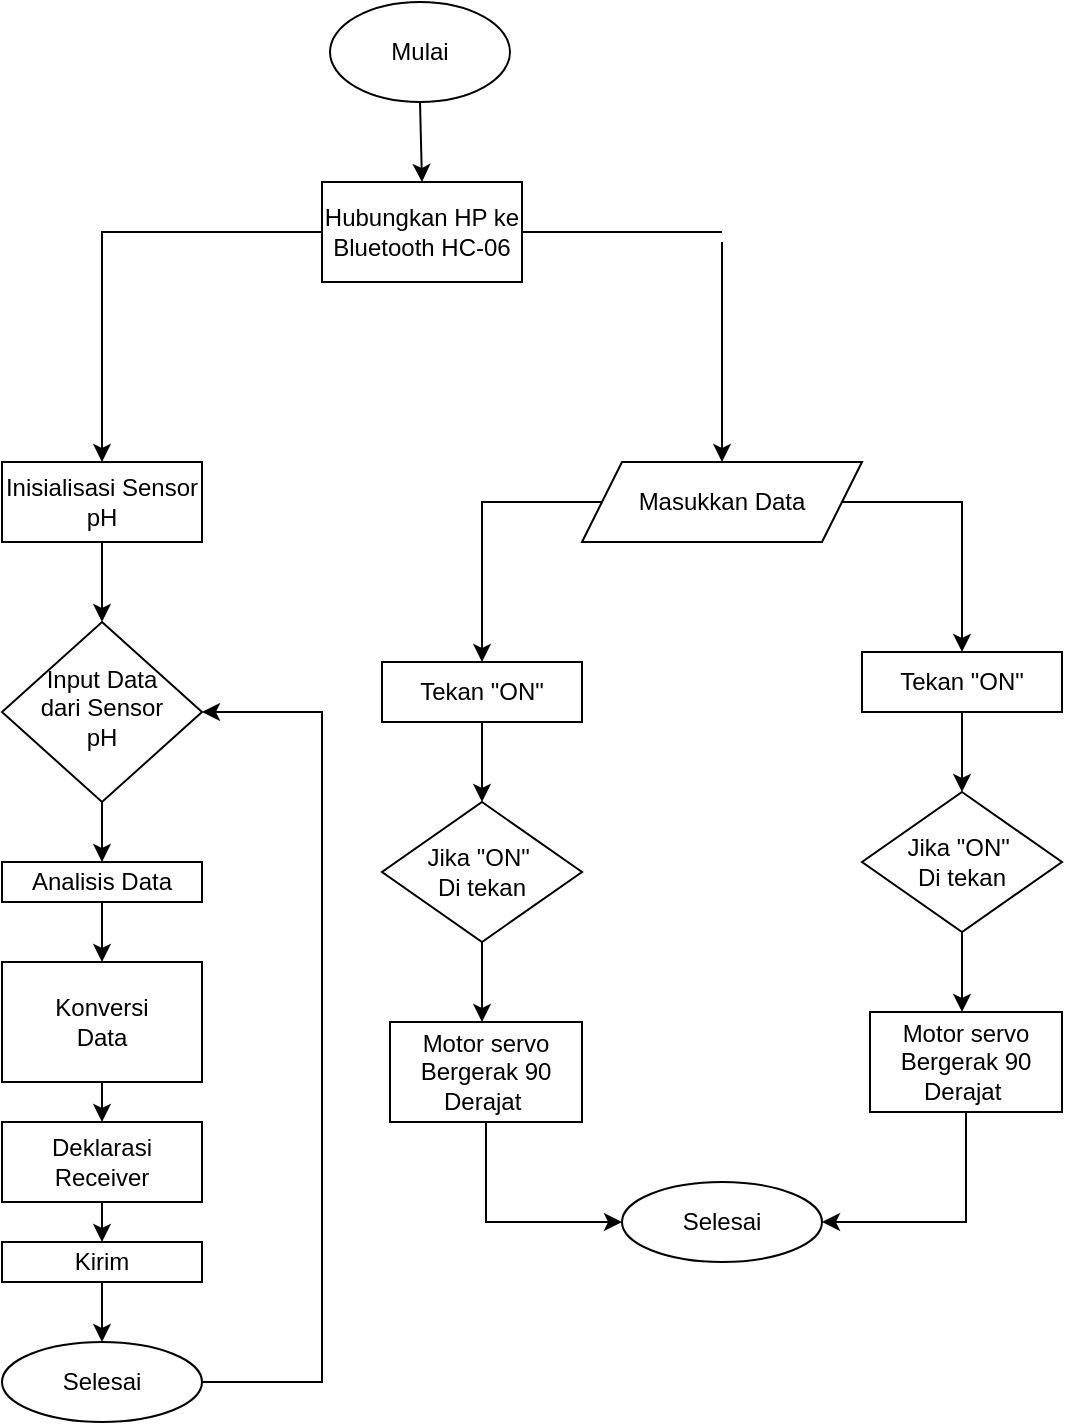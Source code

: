 <mxfile version="16.1.4" type="github">
  <diagram id="C5RBs43oDa-KdzZeNtuy" name="Page-1">
    <mxGraphModel dx="868" dy="393" grid="1" gridSize="10" guides="1" tooltips="1" connect="1" arrows="1" fold="1" page="1" pageScale="1" pageWidth="827" pageHeight="1169" math="0" shadow="0">
      <root>
        <mxCell id="WIyWlLk6GJQsqaUBKTNV-0" />
        <mxCell id="WIyWlLk6GJQsqaUBKTNV-1" parent="WIyWlLk6GJQsqaUBKTNV-0" />
        <mxCell id="WIyWlLk6GJQsqaUBKTNV-6" value="Input Data &lt;br&gt;dari Sensor&lt;br&gt;pH" style="rhombus;whiteSpace=wrap;html=1;shadow=0;fontFamily=Helvetica;fontSize=12;align=center;strokeWidth=1;spacing=6;spacingTop=-4;" parent="WIyWlLk6GJQsqaUBKTNV-1" vertex="1">
          <mxGeometry x="160" y="390" width="100" height="90" as="geometry" />
        </mxCell>
        <mxCell id="vDdEp4xboGbFdGhR_zUG-0" value="Mulai" style="ellipse;whiteSpace=wrap;html=1;" parent="WIyWlLk6GJQsqaUBKTNV-1" vertex="1">
          <mxGeometry x="324" y="80" width="90" height="50" as="geometry" />
        </mxCell>
        <mxCell id="vDdEp4xboGbFdGhR_zUG-1" value="Inisialisasi Sensor&lt;br&gt;pH" style="rounded=0;whiteSpace=wrap;html=1;" parent="WIyWlLk6GJQsqaUBKTNV-1" vertex="1">
          <mxGeometry x="160" y="310" width="100" height="40" as="geometry" />
        </mxCell>
        <mxCell id="vDdEp4xboGbFdGhR_zUG-3" value="" style="endArrow=classic;html=1;rounded=0;entryX=0.5;entryY=0;entryDx=0;entryDy=0;exitX=0;exitY=0.5;exitDx=0;exitDy=0;" parent="WIyWlLk6GJQsqaUBKTNV-1" source="vDdEp4xboGbFdGhR_zUG-16" target="vDdEp4xboGbFdGhR_zUG-1" edge="1">
          <mxGeometry width="50" height="50" relative="1" as="geometry">
            <mxPoint x="370" y="230" as="sourcePoint" />
            <mxPoint x="300" y="380" as="targetPoint" />
            <Array as="points">
              <mxPoint x="210" y="195" />
              <mxPoint x="210" y="260" />
              <mxPoint x="210" y="270" />
            </Array>
          </mxGeometry>
        </mxCell>
        <mxCell id="vDdEp4xboGbFdGhR_zUG-4" value="" style="endArrow=classic;html=1;rounded=0;exitX=0.5;exitY=1;exitDx=0;exitDy=0;entryX=0.5;entryY=0;entryDx=0;entryDy=0;" parent="WIyWlLk6GJQsqaUBKTNV-1" source="vDdEp4xboGbFdGhR_zUG-1" target="WIyWlLk6GJQsqaUBKTNV-6" edge="1">
          <mxGeometry width="50" height="50" relative="1" as="geometry">
            <mxPoint x="250" y="500" as="sourcePoint" />
            <mxPoint x="300" y="450" as="targetPoint" />
          </mxGeometry>
        </mxCell>
        <mxCell id="vDdEp4xboGbFdGhR_zUG-5" value="Analisis Data" style="rounded=0;whiteSpace=wrap;html=1;" parent="WIyWlLk6GJQsqaUBKTNV-1" vertex="1">
          <mxGeometry x="160" y="510" width="100" height="20" as="geometry" />
        </mxCell>
        <mxCell id="vDdEp4xboGbFdGhR_zUG-6" value="" style="endArrow=classic;html=1;rounded=0;exitX=0.5;exitY=1;exitDx=0;exitDy=0;entryX=0.5;entryY=0;entryDx=0;entryDy=0;" parent="WIyWlLk6GJQsqaUBKTNV-1" source="WIyWlLk6GJQsqaUBKTNV-6" target="vDdEp4xboGbFdGhR_zUG-5" edge="1">
          <mxGeometry width="50" height="50" relative="1" as="geometry">
            <mxPoint x="260" y="450" as="sourcePoint" />
            <mxPoint x="310" y="400" as="targetPoint" />
          </mxGeometry>
        </mxCell>
        <mxCell id="vDdEp4xboGbFdGhR_zUG-8" value="Konversi&lt;br&gt;Data" style="rounded=0;whiteSpace=wrap;html=1;" parent="WIyWlLk6GJQsqaUBKTNV-1" vertex="1">
          <mxGeometry x="160" y="560" width="100" height="60" as="geometry" />
        </mxCell>
        <mxCell id="vDdEp4xboGbFdGhR_zUG-9" value="Deklarasi Receiver" style="rounded=0;whiteSpace=wrap;html=1;" parent="WIyWlLk6GJQsqaUBKTNV-1" vertex="1">
          <mxGeometry x="160" y="640" width="100" height="40" as="geometry" />
        </mxCell>
        <mxCell id="vDdEp4xboGbFdGhR_zUG-10" value="Kirim" style="rounded=0;whiteSpace=wrap;html=1;" parent="WIyWlLk6GJQsqaUBKTNV-1" vertex="1">
          <mxGeometry x="160" y="700" width="100" height="20" as="geometry" />
        </mxCell>
        <mxCell id="vDdEp4xboGbFdGhR_zUG-11" value="Selesai" style="ellipse;whiteSpace=wrap;html=1;" parent="WIyWlLk6GJQsqaUBKTNV-1" vertex="1">
          <mxGeometry x="160" y="750" width="100" height="40" as="geometry" />
        </mxCell>
        <mxCell id="vDdEp4xboGbFdGhR_zUG-12" value="" style="endArrow=classic;html=1;rounded=0;exitX=0.5;exitY=1;exitDx=0;exitDy=0;entryX=0.5;entryY=0;entryDx=0;entryDy=0;" parent="WIyWlLk6GJQsqaUBKTNV-1" source="vDdEp4xboGbFdGhR_zUG-5" target="vDdEp4xboGbFdGhR_zUG-8" edge="1">
          <mxGeometry width="50" height="50" relative="1" as="geometry">
            <mxPoint x="200" y="610" as="sourcePoint" />
            <mxPoint x="250" y="560" as="targetPoint" />
          </mxGeometry>
        </mxCell>
        <mxCell id="vDdEp4xboGbFdGhR_zUG-13" value="" style="endArrow=classic;html=1;rounded=0;entryX=0.5;entryY=0;entryDx=0;entryDy=0;" parent="WIyWlLk6GJQsqaUBKTNV-1" target="vDdEp4xboGbFdGhR_zUG-9" edge="1">
          <mxGeometry width="50" height="50" relative="1" as="geometry">
            <mxPoint x="210" y="620" as="sourcePoint" />
            <mxPoint x="250" y="560" as="targetPoint" />
          </mxGeometry>
        </mxCell>
        <mxCell id="vDdEp4xboGbFdGhR_zUG-14" value="" style="endArrow=classic;html=1;rounded=0;exitX=0.5;exitY=1;exitDx=0;exitDy=0;entryX=0.5;entryY=0;entryDx=0;entryDy=0;" parent="WIyWlLk6GJQsqaUBKTNV-1" source="vDdEp4xboGbFdGhR_zUG-9" target="vDdEp4xboGbFdGhR_zUG-10" edge="1">
          <mxGeometry width="50" height="50" relative="1" as="geometry">
            <mxPoint x="200" y="610" as="sourcePoint" />
            <mxPoint x="210" y="690" as="targetPoint" />
          </mxGeometry>
        </mxCell>
        <mxCell id="vDdEp4xboGbFdGhR_zUG-15" value="" style="endArrow=classic;html=1;rounded=0;exitX=0.5;exitY=1;exitDx=0;exitDy=0;" parent="WIyWlLk6GJQsqaUBKTNV-1" source="vDdEp4xboGbFdGhR_zUG-10" edge="1">
          <mxGeometry width="50" height="50" relative="1" as="geometry">
            <mxPoint x="200" y="650" as="sourcePoint" />
            <mxPoint x="210" y="750" as="targetPoint" />
          </mxGeometry>
        </mxCell>
        <mxCell id="vDdEp4xboGbFdGhR_zUG-16" value="Hubungkan HP ke&lt;br&gt;Bluetooth HC-06" style="rounded=0;whiteSpace=wrap;html=1;" parent="WIyWlLk6GJQsqaUBKTNV-1" vertex="1">
          <mxGeometry x="320" y="170" width="100" height="50" as="geometry" />
        </mxCell>
        <mxCell id="vDdEp4xboGbFdGhR_zUG-19" value="" style="endArrow=classic;html=1;rounded=0;exitX=0.5;exitY=1;exitDx=0;exitDy=0;entryX=0.5;entryY=0;entryDx=0;entryDy=0;" parent="WIyWlLk6GJQsqaUBKTNV-1" source="vDdEp4xboGbFdGhR_zUG-0" target="vDdEp4xboGbFdGhR_zUG-16" edge="1">
          <mxGeometry width="50" height="50" relative="1" as="geometry">
            <mxPoint x="340" y="280" as="sourcePoint" />
            <mxPoint x="390" y="230" as="targetPoint" />
          </mxGeometry>
        </mxCell>
        <mxCell id="vDdEp4xboGbFdGhR_zUG-20" value="" style="endArrow=none;html=1;rounded=0;exitX=1;exitY=0.5;exitDx=0;exitDy=0;" parent="WIyWlLk6GJQsqaUBKTNV-1" edge="1" source="vDdEp4xboGbFdGhR_zUG-16">
          <mxGeometry width="50" height="50" relative="1" as="geometry">
            <mxPoint x="370" y="260" as="sourcePoint" />
            <mxPoint x="520" y="195" as="targetPoint" />
          </mxGeometry>
        </mxCell>
        <mxCell id="vDdEp4xboGbFdGhR_zUG-21" value="" style="endArrow=classic;html=1;rounded=0;entryX=0.5;entryY=0;entryDx=0;entryDy=0;" parent="WIyWlLk6GJQsqaUBKTNV-1" target="vDdEp4xboGbFdGhR_zUG-22" edge="1">
          <mxGeometry width="50" height="50" relative="1" as="geometry">
            <mxPoint x="520" y="200" as="sourcePoint" />
            <mxPoint x="520" y="310" as="targetPoint" />
          </mxGeometry>
        </mxCell>
        <mxCell id="vDdEp4xboGbFdGhR_zUG-22" value="Masukkan Data" style="shape=parallelogram;perimeter=parallelogramPerimeter;whiteSpace=wrap;html=1;fixedSize=1;" parent="WIyWlLk6GJQsqaUBKTNV-1" vertex="1">
          <mxGeometry x="450" y="310" width="140" height="40" as="geometry" />
        </mxCell>
        <mxCell id="vDdEp4xboGbFdGhR_zUG-24" value="Tekan &quot;ON&quot;" style="rounded=0;whiteSpace=wrap;html=1;" parent="WIyWlLk6GJQsqaUBKTNV-1" vertex="1">
          <mxGeometry x="350" y="410" width="100" height="30" as="geometry" />
        </mxCell>
        <mxCell id="vDdEp4xboGbFdGhR_zUG-25" value="" style="endArrow=classic;html=1;rounded=0;exitX=0;exitY=0.5;exitDx=0;exitDy=0;entryX=0.5;entryY=0;entryDx=0;entryDy=0;" parent="WIyWlLk6GJQsqaUBKTNV-1" source="vDdEp4xboGbFdGhR_zUG-22" target="vDdEp4xboGbFdGhR_zUG-24" edge="1">
          <mxGeometry width="50" height="50" relative="1" as="geometry">
            <mxPoint x="370" y="400" as="sourcePoint" />
            <mxPoint x="420" y="350" as="targetPoint" />
            <Array as="points">
              <mxPoint x="400" y="330" />
            </Array>
          </mxGeometry>
        </mxCell>
        <mxCell id="vDdEp4xboGbFdGhR_zUG-26" value="" style="endArrow=classic;html=1;rounded=0;exitX=0.5;exitY=1;exitDx=0;exitDy=0;" parent="WIyWlLk6GJQsqaUBKTNV-1" source="vDdEp4xboGbFdGhR_zUG-24" target="vDdEp4xboGbFdGhR_zUG-27" edge="1">
          <mxGeometry width="50" height="50" relative="1" as="geometry">
            <mxPoint x="420" y="440" as="sourcePoint" />
            <mxPoint x="400" y="450" as="targetPoint" />
          </mxGeometry>
        </mxCell>
        <mxCell id="vDdEp4xboGbFdGhR_zUG-27" value="Jika &quot;ON&quot;&amp;nbsp;&lt;br&gt;Di tekan" style="rhombus;whiteSpace=wrap;html=1;" parent="WIyWlLk6GJQsqaUBKTNV-1" vertex="1">
          <mxGeometry x="350" y="480" width="100" height="70" as="geometry" />
        </mxCell>
        <mxCell id="vDdEp4xboGbFdGhR_zUG-28" value="" style="endArrow=classic;html=1;rounded=0;exitX=0.5;exitY=1;exitDx=0;exitDy=0;" parent="WIyWlLk6GJQsqaUBKTNV-1" source="vDdEp4xboGbFdGhR_zUG-27" edge="1">
          <mxGeometry width="50" height="50" relative="1" as="geometry">
            <mxPoint x="280" y="460" as="sourcePoint" />
            <mxPoint x="400" y="550" as="targetPoint" />
          </mxGeometry>
        </mxCell>
        <mxCell id="vDdEp4xboGbFdGhR_zUG-29" value="" style="endArrow=classic;html=1;rounded=0;exitX=0.5;exitY=1;exitDx=0;exitDy=0;" parent="WIyWlLk6GJQsqaUBKTNV-1" source="vDdEp4xboGbFdGhR_zUG-27" edge="1">
          <mxGeometry width="50" height="50" relative="1" as="geometry">
            <mxPoint x="320" y="440" as="sourcePoint" />
            <mxPoint x="400" y="590" as="targetPoint" />
          </mxGeometry>
        </mxCell>
        <mxCell id="vDdEp4xboGbFdGhR_zUG-30" value="Motor servo&lt;br&gt;Bergerak 90 Derajat&amp;nbsp;" style="rounded=0;whiteSpace=wrap;html=1;" parent="WIyWlLk6GJQsqaUBKTNV-1" vertex="1">
          <mxGeometry x="354" y="590" width="96" height="50" as="geometry" />
        </mxCell>
        <mxCell id="vDdEp4xboGbFdGhR_zUG-31" value="Selesai" style="ellipse;whiteSpace=wrap;html=1;" parent="WIyWlLk6GJQsqaUBKTNV-1" vertex="1">
          <mxGeometry x="470" y="670" width="100" height="40" as="geometry" />
        </mxCell>
        <mxCell id="vDdEp4xboGbFdGhR_zUG-32" value="" style="endArrow=classic;html=1;rounded=0;entryX=0;entryY=0.5;entryDx=0;entryDy=0;exitX=0.5;exitY=1;exitDx=0;exitDy=0;" parent="WIyWlLk6GJQsqaUBKTNV-1" source="vDdEp4xboGbFdGhR_zUG-30" target="vDdEp4xboGbFdGhR_zUG-31" edge="1">
          <mxGeometry width="50" height="50" relative="1" as="geometry">
            <mxPoint x="460" y="600" as="sourcePoint" />
            <mxPoint x="510" y="550" as="targetPoint" />
            <Array as="points">
              <mxPoint x="402" y="690" />
            </Array>
          </mxGeometry>
        </mxCell>
        <mxCell id="vDdEp4xboGbFdGhR_zUG-33" value="Tekan &quot;ON&quot;" style="rounded=0;whiteSpace=wrap;html=1;" parent="WIyWlLk6GJQsqaUBKTNV-1" vertex="1">
          <mxGeometry x="590" y="405" width="100" height="30" as="geometry" />
        </mxCell>
        <mxCell id="vDdEp4xboGbFdGhR_zUG-34" value="" style="endArrow=classic;html=1;rounded=0;exitX=0.5;exitY=1;exitDx=0;exitDy=0;" parent="WIyWlLk6GJQsqaUBKTNV-1" source="vDdEp4xboGbFdGhR_zUG-33" target="vDdEp4xboGbFdGhR_zUG-35" edge="1">
          <mxGeometry width="50" height="50" relative="1" as="geometry">
            <mxPoint x="660" y="435" as="sourcePoint" />
            <mxPoint x="640" y="445" as="targetPoint" />
          </mxGeometry>
        </mxCell>
        <mxCell id="vDdEp4xboGbFdGhR_zUG-35" value="Jika &quot;ON&quot;&amp;nbsp;&lt;br&gt;Di tekan" style="rhombus;whiteSpace=wrap;html=1;" parent="WIyWlLk6GJQsqaUBKTNV-1" vertex="1">
          <mxGeometry x="590" y="475" width="100" height="70" as="geometry" />
        </mxCell>
        <mxCell id="vDdEp4xboGbFdGhR_zUG-36" value="" style="endArrow=classic;html=1;rounded=0;exitX=0.5;exitY=1;exitDx=0;exitDy=0;" parent="WIyWlLk6GJQsqaUBKTNV-1" source="vDdEp4xboGbFdGhR_zUG-35" edge="1">
          <mxGeometry width="50" height="50" relative="1" as="geometry">
            <mxPoint x="520" y="455" as="sourcePoint" />
            <mxPoint x="640" y="545" as="targetPoint" />
          </mxGeometry>
        </mxCell>
        <mxCell id="vDdEp4xboGbFdGhR_zUG-37" value="" style="endArrow=classic;html=1;rounded=0;exitX=0.5;exitY=1;exitDx=0;exitDy=0;" parent="WIyWlLk6GJQsqaUBKTNV-1" source="vDdEp4xboGbFdGhR_zUG-35" edge="1">
          <mxGeometry width="50" height="50" relative="1" as="geometry">
            <mxPoint x="560" y="435" as="sourcePoint" />
            <mxPoint x="640" y="585" as="targetPoint" />
          </mxGeometry>
        </mxCell>
        <mxCell id="vDdEp4xboGbFdGhR_zUG-38" value="Motor servo&lt;br&gt;Bergerak 90 Derajat&amp;nbsp;" style="rounded=0;whiteSpace=wrap;html=1;" parent="WIyWlLk6GJQsqaUBKTNV-1" vertex="1">
          <mxGeometry x="594" y="585" width="96" height="50" as="geometry" />
        </mxCell>
        <mxCell id="vDdEp4xboGbFdGhR_zUG-39" value="" style="endArrow=classic;html=1;rounded=0;exitX=1;exitY=0.5;exitDx=0;exitDy=0;entryX=0.5;entryY=0;entryDx=0;entryDy=0;" parent="WIyWlLk6GJQsqaUBKTNV-1" source="vDdEp4xboGbFdGhR_zUG-22" target="vDdEp4xboGbFdGhR_zUG-33" edge="1">
          <mxGeometry width="50" height="50" relative="1" as="geometry">
            <mxPoint x="450" y="540" as="sourcePoint" />
            <mxPoint x="500" y="490" as="targetPoint" />
            <Array as="points">
              <mxPoint x="640" y="330" />
            </Array>
          </mxGeometry>
        </mxCell>
        <mxCell id="vDdEp4xboGbFdGhR_zUG-40" value="" style="endArrow=classic;html=1;rounded=0;exitX=0.5;exitY=1;exitDx=0;exitDy=0;entryX=1;entryY=0.5;entryDx=0;entryDy=0;" parent="WIyWlLk6GJQsqaUBKTNV-1" source="vDdEp4xboGbFdGhR_zUG-38" target="vDdEp4xboGbFdGhR_zUG-31" edge="1">
          <mxGeometry width="50" height="50" relative="1" as="geometry">
            <mxPoint x="430" y="580" as="sourcePoint" />
            <mxPoint x="480" y="530" as="targetPoint" />
            <Array as="points">
              <mxPoint x="642" y="690" />
            </Array>
          </mxGeometry>
        </mxCell>
        <mxCell id="vDdEp4xboGbFdGhR_zUG-41" value="" style="endArrow=classic;html=1;rounded=0;exitX=1;exitY=0.5;exitDx=0;exitDy=0;entryX=1;entryY=0.5;entryDx=0;entryDy=0;" parent="WIyWlLk6GJQsqaUBKTNV-1" source="vDdEp4xboGbFdGhR_zUG-11" target="WIyWlLk6GJQsqaUBKTNV-6" edge="1">
          <mxGeometry width="50" height="50" relative="1" as="geometry">
            <mxPoint x="290" y="540" as="sourcePoint" />
            <mxPoint x="320" y="440" as="targetPoint" />
            <Array as="points">
              <mxPoint x="320" y="770" />
              <mxPoint x="320" y="435" />
            </Array>
          </mxGeometry>
        </mxCell>
      </root>
    </mxGraphModel>
  </diagram>
</mxfile>
